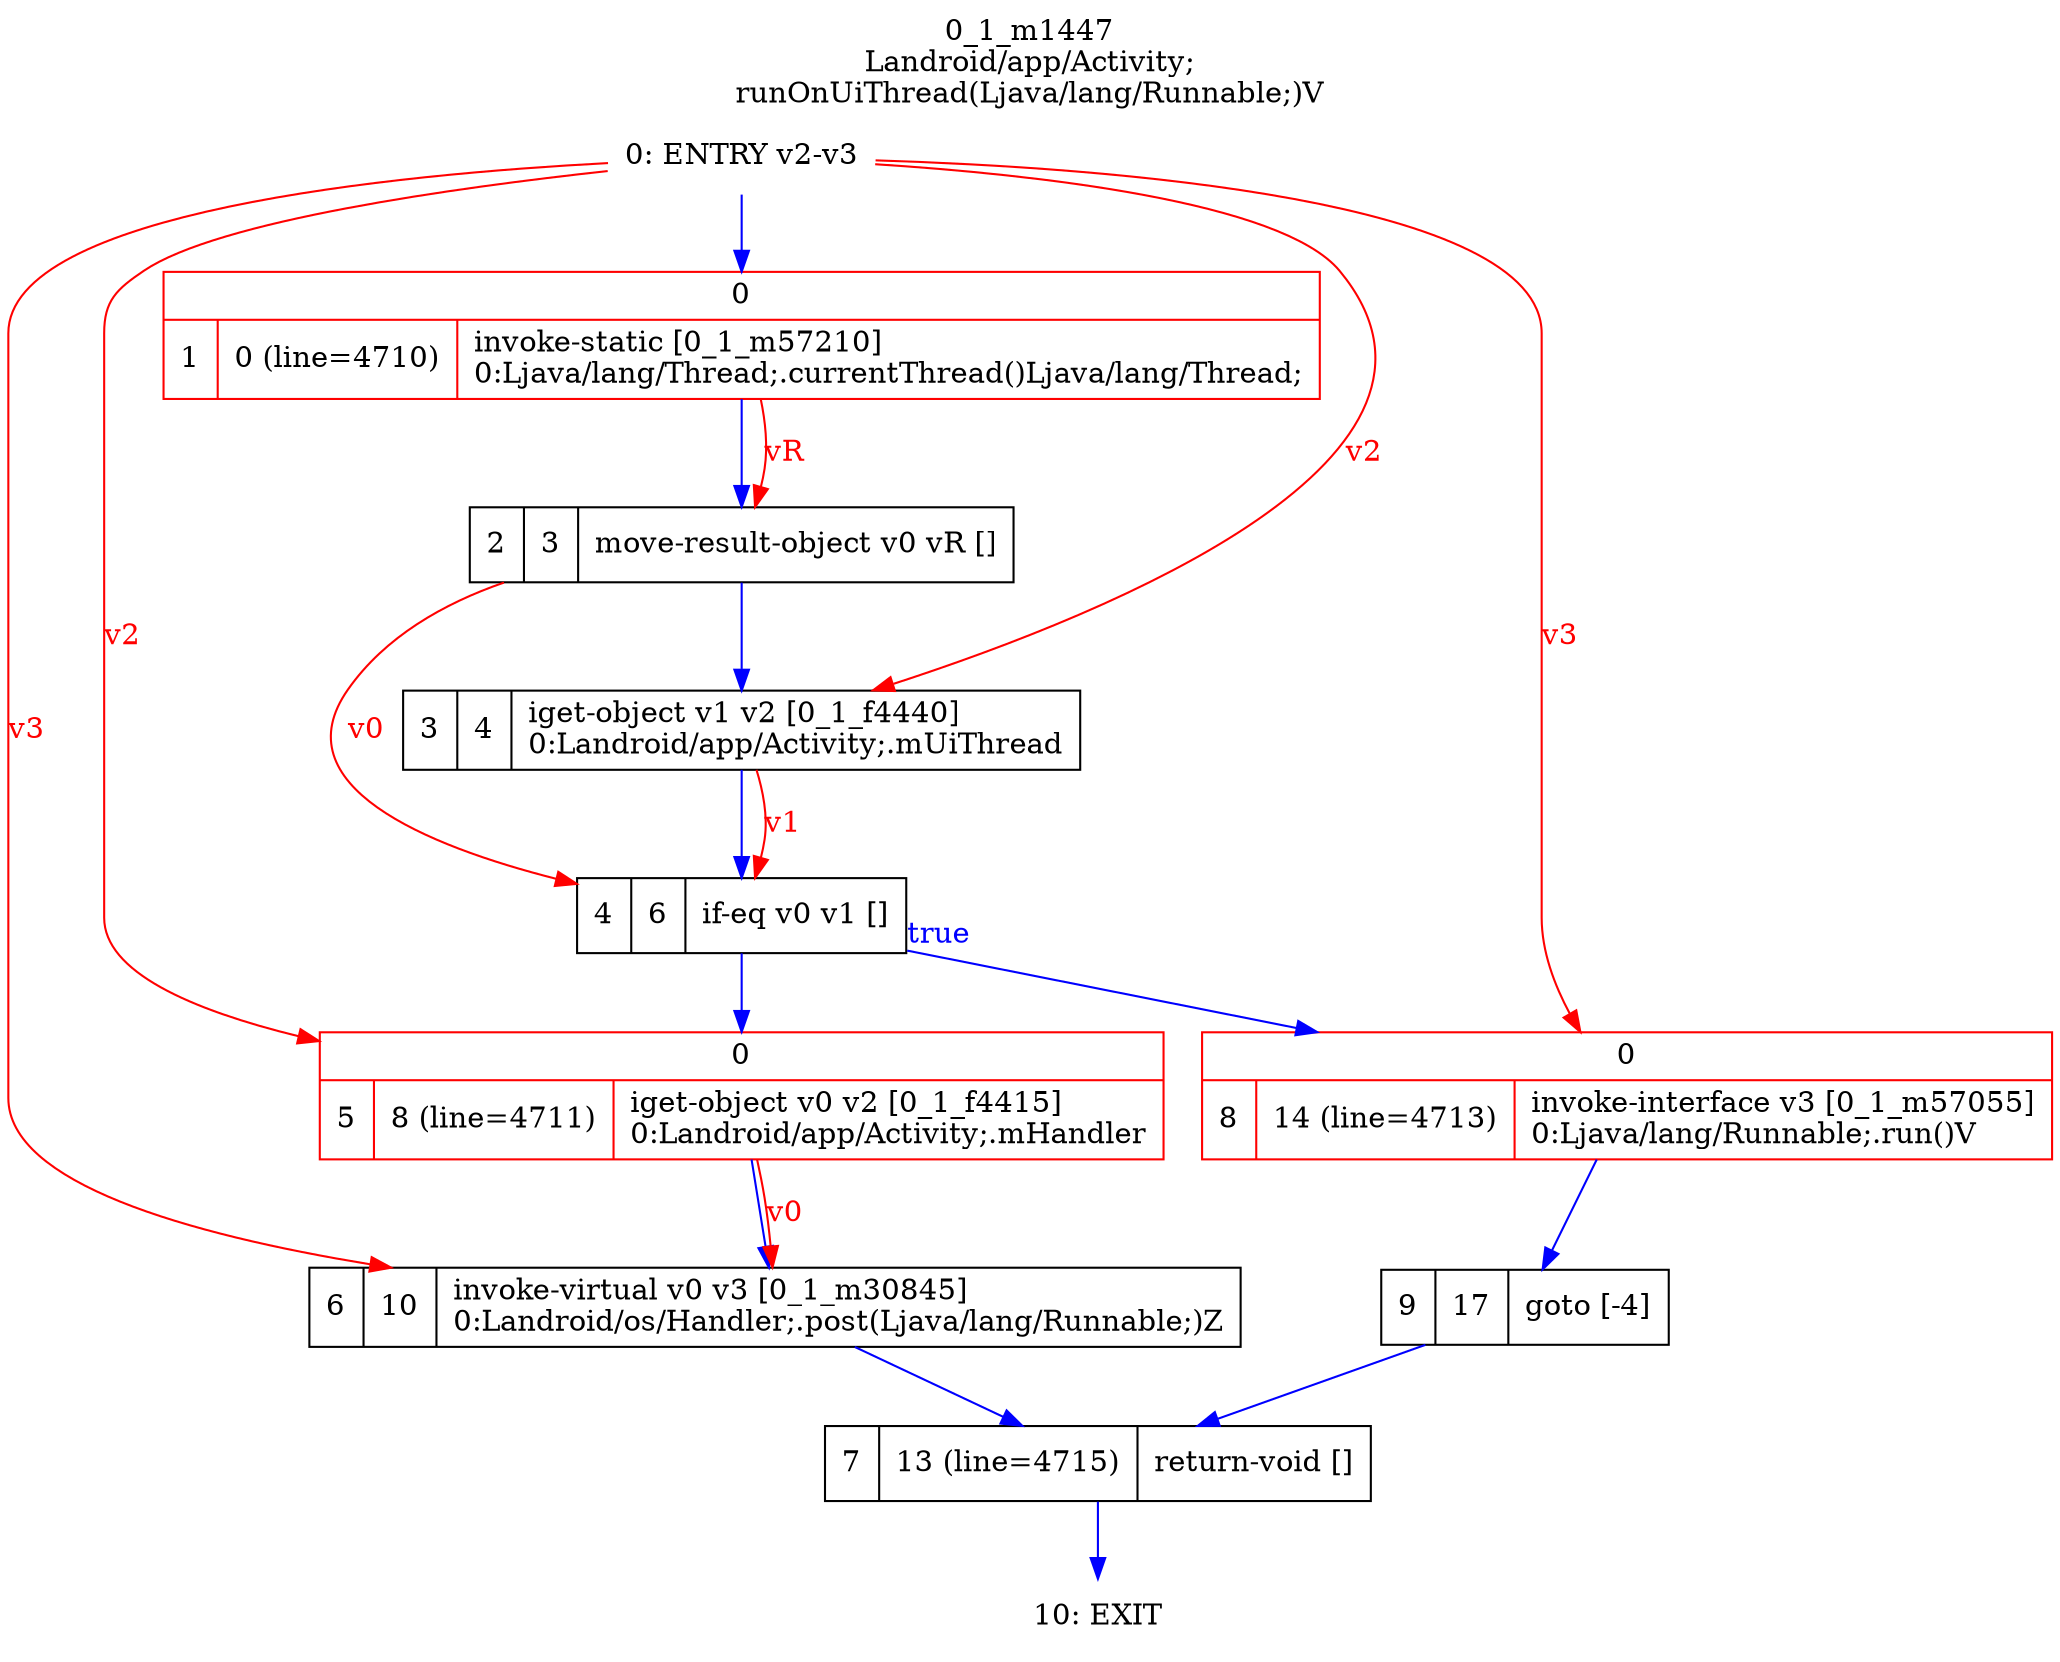 digraph G {
rankdir=UD;
labelloc=t;
label="0_1_m1447\nLandroid/app/Activity;
runOnUiThread(Ljava/lang/Runnable;)V";
0[label="0: ENTRY v2-v3",shape=plaintext];
1[label="{0|{1|0 (line=4710)|invoke-static [0_1_m57210]\l0:Ljava/lang/Thread;.currentThread()Ljava/lang/Thread;\l}}",shape=record,URL="0_1_m57210.dot", color=red];
2[label="2|3|move-result-object v0 vR []\l",shape=record];
3[label="3|4|iget-object v1 v2 [0_1_f4440]\l0:Landroid/app/Activity;.mUiThread\l",shape=record];
4[label="4|6|if-eq v0 v1 []\l",shape=record];
5[label="{0|{5|8 (line=4711)|iget-object v0 v2 [0_1_f4415]\l0:Landroid/app/Activity;.mHandler\l}}",shape=record, color=red];
6[label="6|10|invoke-virtual v0 v3 [0_1_m30845]\l0:Landroid/os/Handler;.post(Ljava/lang/Runnable;)Z\l",shape=record,URL="0_1_m30845.dot"];
7[label="7|13 (line=4715)|return-void []\l",shape=record];
8[label="{0|{8|14 (line=4713)|invoke-interface v3 [0_1_m57055]\l0:Ljava/lang/Runnable;.run()V\l}}",shape=record,URL="0_1_m57055.dot", color=red];
9[label="9|17|goto [-4]\l",shape=record];
10[label="10: EXIT",shape=plaintext];
0->1 [color=blue, fontcolor=blue,weight=100, taillabel=""];
1->2 [color=blue, fontcolor=blue,weight=100, taillabel=""];
2->3 [color=blue, fontcolor=blue,weight=100, taillabel=""];
3->4 [color=blue, fontcolor=blue,weight=100, taillabel=""];
4->8 [color=blue, fontcolor=blue,weight=10, taillabel="true"];
4->5 [color=blue, fontcolor=blue,weight=100, taillabel=""];
5->6 [color=blue, fontcolor=blue,weight=100, taillabel=""];
6->7 [color=blue, fontcolor=blue,weight=100, taillabel=""];
7->10 [color=blue, fontcolor=blue,weight=100, taillabel=""];
8->9 [color=blue, fontcolor=blue,weight=100, taillabel=""];
9->7 [color=blue, fontcolor=blue,weight=100, taillabel=""];
1->2 [color=red, fontcolor=red, label="vR"];
0->3 [color=red, fontcolor=red, label="v2"];
2->4 [color=red, fontcolor=red, label="v0"];
3->4 [color=red, fontcolor=red, label="v1"];
0->5 [color=red, fontcolor=red, label="v2"];
0->6 [color=red, fontcolor=red, label="v3"];
5->6 [color=red, fontcolor=red, label="v0"];
0->8 [color=red, fontcolor=red, label="v3"];
}
